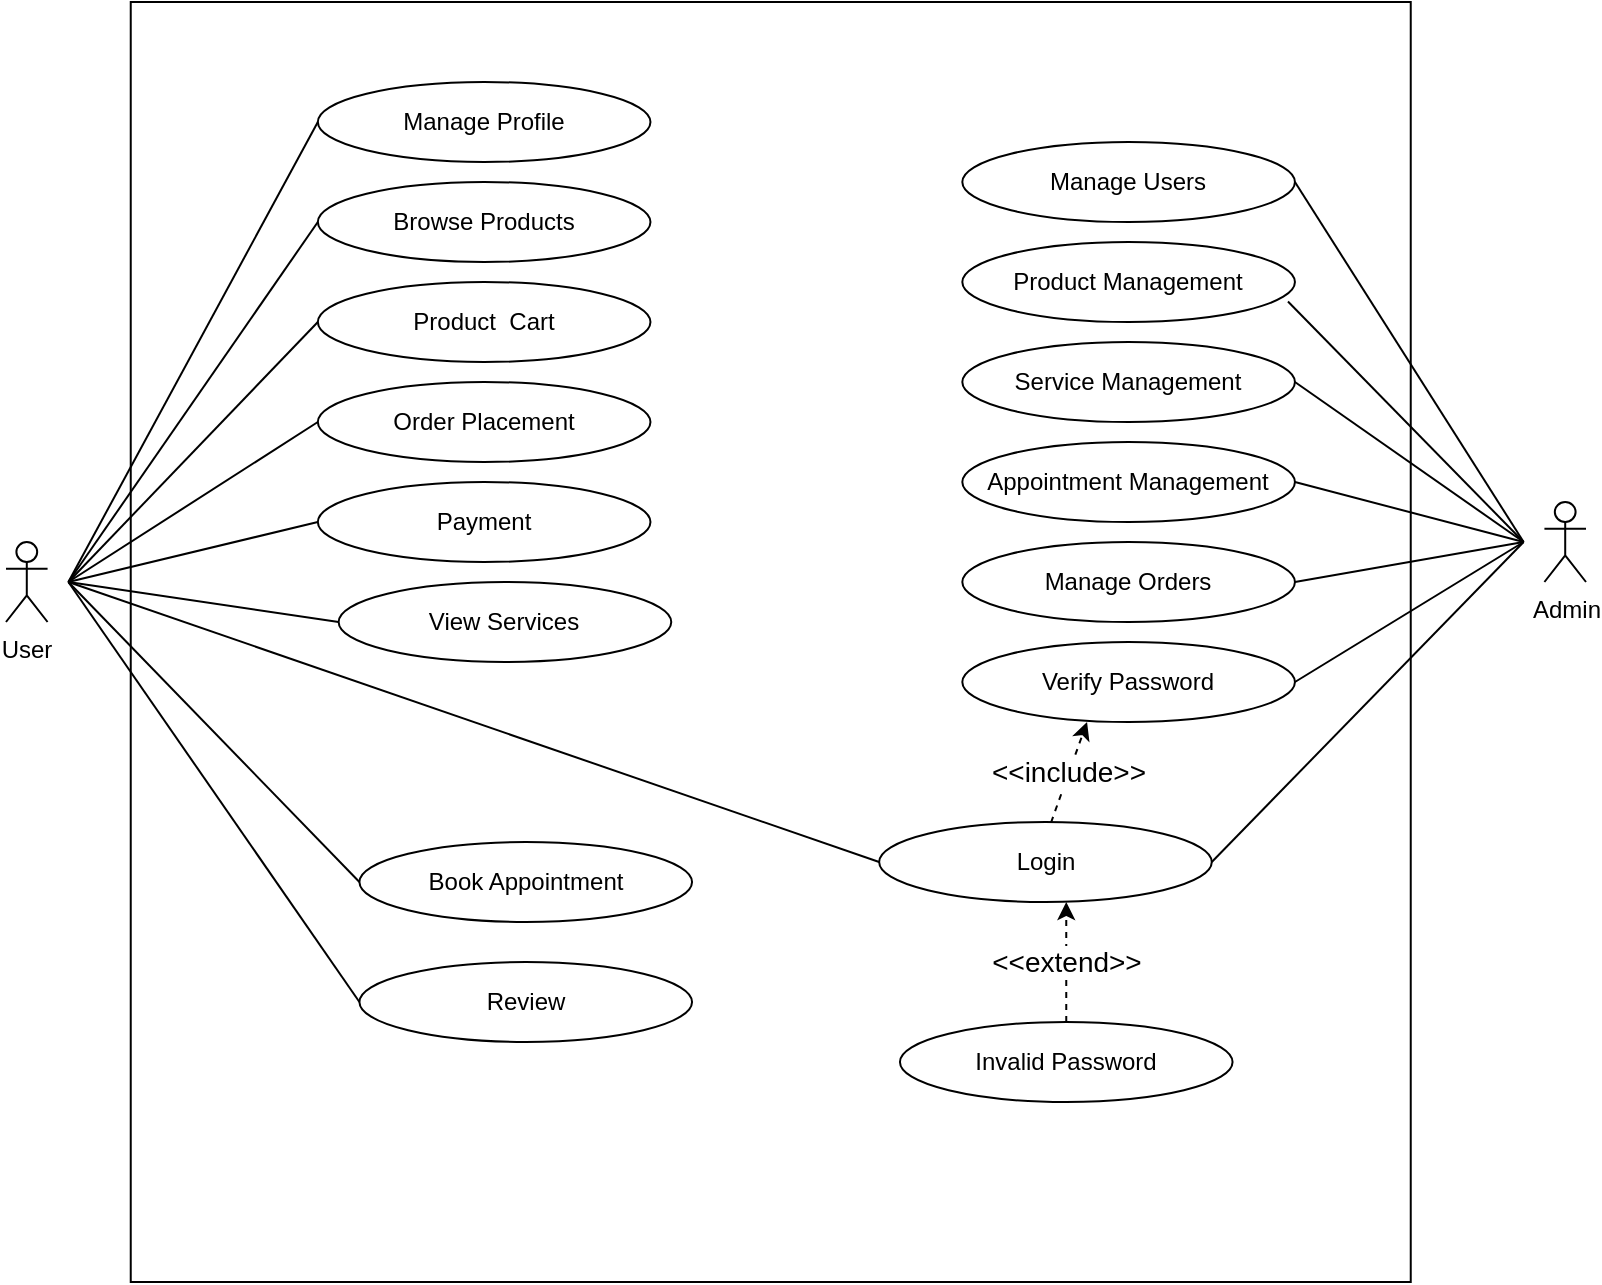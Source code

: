<mxfile version="26.0.8">
  <diagram name="Page-1" id="SeQanHor1oBcw3a1oFWV">
    <mxGraphModel dx="794" dy="446" grid="1" gridSize="10" guides="1" tooltips="1" connect="1" arrows="1" fold="1" page="1" pageScale="1" pageWidth="850" pageHeight="1100" math="0" shadow="0">
      <root>
        <mxCell id="0" />
        <mxCell id="1" parent="0" />
        <mxCell id="7fn99vlhQcl_byAki5XP-29" value="Serenity Styles" style="group;fontStyle=1" parent="1" vertex="1" connectable="0">
          <mxGeometry x="240" y="250" width="790" height="640" as="geometry" />
        </mxCell>
        <mxCell id="7fn99vlhQcl_byAki5XP-1" value="" style="whiteSpace=wrap;html=1;aspect=fixed;" parent="7fn99vlhQcl_byAki5XP-29" vertex="1">
          <mxGeometry x="62.368" width="640" height="640" as="geometry" />
        </mxCell>
        <mxCell id="7fn99vlhQcl_byAki5XP-2" value="User" style="shape=umlActor;verticalLabelPosition=bottom;verticalAlign=top;html=1;outlineConnect=0;" parent="7fn99vlhQcl_byAki5XP-29" vertex="1">
          <mxGeometry y="270" width="20.789" height="40" as="geometry" />
        </mxCell>
        <mxCell id="7fn99vlhQcl_byAki5XP-6" value="Admin" style="shape=umlActor;verticalLabelPosition=bottom;verticalAlign=top;html=1;outlineConnect=0;" parent="7fn99vlhQcl_byAki5XP-29" vertex="1">
          <mxGeometry x="769.211" y="250" width="20.789" height="40" as="geometry" />
        </mxCell>
        <mxCell id="7fn99vlhQcl_byAki5XP-7" value="Manage Profile" style="ellipse;whiteSpace=wrap;html=1;" parent="7fn99vlhQcl_byAki5XP-29" vertex="1">
          <mxGeometry x="155.921" y="40" width="166.316" height="40" as="geometry" />
        </mxCell>
        <mxCell id="7fn99vlhQcl_byAki5XP-8" value="Browse Products" style="ellipse;whiteSpace=wrap;html=1;" parent="7fn99vlhQcl_byAki5XP-29" vertex="1">
          <mxGeometry x="155.921" y="90" width="166.316" height="40" as="geometry" />
        </mxCell>
        <mxCell id="7fn99vlhQcl_byAki5XP-9" value="Product&amp;nbsp; Cart" style="ellipse;whiteSpace=wrap;html=1;" parent="7fn99vlhQcl_byAki5XP-29" vertex="1">
          <mxGeometry x="155.921" y="140" width="166.316" height="40" as="geometry" />
        </mxCell>
        <mxCell id="7fn99vlhQcl_byAki5XP-10" value="Order Placement" style="ellipse;whiteSpace=wrap;html=1;" parent="7fn99vlhQcl_byAki5XP-29" vertex="1">
          <mxGeometry x="155.921" y="190" width="166.316" height="40" as="geometry" />
        </mxCell>
        <mxCell id="7fn99vlhQcl_byAki5XP-11" value="Payment" style="ellipse;whiteSpace=wrap;html=1;" parent="7fn99vlhQcl_byAki5XP-29" vertex="1">
          <mxGeometry x="155.921" y="240" width="166.316" height="40" as="geometry" />
        </mxCell>
        <mxCell id="7fn99vlhQcl_byAki5XP-12" value="View Services" style="ellipse;whiteSpace=wrap;html=1;" parent="7fn99vlhQcl_byAki5XP-29" vertex="1">
          <mxGeometry x="166.316" y="290" width="166.316" height="40" as="geometry" />
        </mxCell>
        <mxCell id="7fn99vlhQcl_byAki5XP-13" value="Book Appointment" style="ellipse;whiteSpace=wrap;html=1;" parent="7fn99vlhQcl_byAki5XP-29" vertex="1">
          <mxGeometry x="176.711" y="420" width="166.316" height="40" as="geometry" />
        </mxCell>
        <mxCell id="7fn99vlhQcl_byAki5XP-14" value="Review" style="ellipse;whiteSpace=wrap;html=1;" parent="7fn99vlhQcl_byAki5XP-29" vertex="1">
          <mxGeometry x="176.711" y="480" width="166.316" height="40" as="geometry" />
        </mxCell>
        <mxCell id="7fn99vlhQcl_byAki5XP-19" value="" style="endArrow=none;html=1;rounded=0;entryX=0;entryY=0.5;entryDx=0;entryDy=0;" parent="7fn99vlhQcl_byAki5XP-29" target="7fn99vlhQcl_byAki5XP-7" edge="1">
          <mxGeometry width="50" height="50" relative="1" as="geometry">
            <mxPoint x="31.184" y="290" as="sourcePoint" />
            <mxPoint x="83.158" y="240" as="targetPoint" />
          </mxGeometry>
        </mxCell>
        <mxCell id="7fn99vlhQcl_byAki5XP-20" value="" style="endArrow=none;html=1;rounded=0;entryX=0;entryY=0.5;entryDx=0;entryDy=0;" parent="7fn99vlhQcl_byAki5XP-29" target="7fn99vlhQcl_byAki5XP-8" edge="1">
          <mxGeometry width="50" height="50" relative="1" as="geometry">
            <mxPoint x="31.184" y="290" as="sourcePoint" />
            <mxPoint x="83.158" y="240" as="targetPoint" />
          </mxGeometry>
        </mxCell>
        <mxCell id="7fn99vlhQcl_byAki5XP-22" value="" style="endArrow=none;html=1;rounded=0;entryX=0;entryY=0.5;entryDx=0;entryDy=0;" parent="7fn99vlhQcl_byAki5XP-29" target="7fn99vlhQcl_byAki5XP-9" edge="1">
          <mxGeometry width="50" height="50" relative="1" as="geometry">
            <mxPoint x="31.184" y="290" as="sourcePoint" />
            <mxPoint x="166.399" y="190.08" as="targetPoint" />
          </mxGeometry>
        </mxCell>
        <mxCell id="7fn99vlhQcl_byAki5XP-23" value="" style="endArrow=none;html=1;rounded=0;entryX=0;entryY=0.5;entryDx=0;entryDy=0;" parent="7fn99vlhQcl_byAki5XP-29" target="7fn99vlhQcl_byAki5XP-10" edge="1">
          <mxGeometry width="50" height="50" relative="1" as="geometry">
            <mxPoint x="31.184" y="290" as="sourcePoint" />
            <mxPoint x="93.553" y="250" as="targetPoint" />
          </mxGeometry>
        </mxCell>
        <mxCell id="7fn99vlhQcl_byAki5XP-25" value="" style="endArrow=none;html=1;rounded=0;entryX=0;entryY=0.5;entryDx=0;entryDy=0;" parent="7fn99vlhQcl_byAki5XP-29" target="7fn99vlhQcl_byAki5XP-11" edge="1">
          <mxGeometry width="50" height="50" relative="1" as="geometry">
            <mxPoint x="31.184" y="290" as="sourcePoint" />
            <mxPoint x="124.737" y="265" as="targetPoint" />
          </mxGeometry>
        </mxCell>
        <mxCell id="7fn99vlhQcl_byAki5XP-26" value="" style="endArrow=none;html=1;rounded=0;" parent="7fn99vlhQcl_byAki5XP-29" edge="1">
          <mxGeometry width="50" height="50" relative="1" as="geometry">
            <mxPoint x="166.316" y="310" as="sourcePoint" />
            <mxPoint x="31.184" y="290" as="targetPoint" />
            <Array as="points">
              <mxPoint x="166.316" y="310" />
            </Array>
          </mxGeometry>
        </mxCell>
        <mxCell id="7fn99vlhQcl_byAki5XP-34" value="Manage Users" style="ellipse;whiteSpace=wrap;html=1;" parent="7fn99vlhQcl_byAki5XP-29" vertex="1">
          <mxGeometry x="478.158" y="70" width="166.316" height="40" as="geometry" />
        </mxCell>
        <mxCell id="7fn99vlhQcl_byAki5XP-35" value="Product Management" style="ellipse;whiteSpace=wrap;html=1;" parent="7fn99vlhQcl_byAki5XP-29" vertex="1">
          <mxGeometry x="478.158" y="120" width="166.316" height="40" as="geometry" />
        </mxCell>
        <mxCell id="7fn99vlhQcl_byAki5XP-37" value="Service Management" style="ellipse;whiteSpace=wrap;html=1;" parent="7fn99vlhQcl_byAki5XP-29" vertex="1">
          <mxGeometry x="478.158" y="170" width="166.316" height="40" as="geometry" />
        </mxCell>
        <mxCell id="7fn99vlhQcl_byAki5XP-38" value="Appointment Management" style="ellipse;whiteSpace=wrap;html=1;" parent="7fn99vlhQcl_byAki5XP-29" vertex="1">
          <mxGeometry x="478.158" y="220" width="166.316" height="40" as="geometry" />
        </mxCell>
        <mxCell id="7fn99vlhQcl_byAki5XP-39" value="Manage Orders" style="ellipse;whiteSpace=wrap;html=1;" parent="7fn99vlhQcl_byAki5XP-29" vertex="1">
          <mxGeometry x="478.158" y="270" width="166.316" height="40" as="geometry" />
        </mxCell>
        <mxCell id="7fn99vlhQcl_byAki5XP-40" value="Verify Password" style="ellipse;whiteSpace=wrap;html=1;" parent="7fn99vlhQcl_byAki5XP-29" vertex="1">
          <mxGeometry x="478.158" y="320" width="166.316" height="40" as="geometry" />
        </mxCell>
        <mxCell id="7fn99vlhQcl_byAki5XP-41" value="" style="endArrow=none;html=1;rounded=0;entryX=1;entryY=0.5;entryDx=0;entryDy=0;entryPerimeter=0;" parent="7fn99vlhQcl_byAki5XP-29" target="7fn99vlhQcl_byAki5XP-34" edge="1">
          <mxGeometry width="50" height="50" relative="1" as="geometry">
            <mxPoint x="758.816" y="270" as="sourcePoint" />
            <mxPoint x="644.474" y="100" as="targetPoint" />
          </mxGeometry>
        </mxCell>
        <mxCell id="7fn99vlhQcl_byAki5XP-42" value="" style="endArrow=none;html=1;rounded=0;exitX=0.979;exitY=0.743;exitDx=0;exitDy=0;exitPerimeter=0;" parent="7fn99vlhQcl_byAki5XP-29" source="7fn99vlhQcl_byAki5XP-35" edge="1">
          <mxGeometry width="50" height="50" relative="1" as="geometry">
            <mxPoint x="640" y="140" as="sourcePoint" />
            <mxPoint x="758.816" y="270" as="targetPoint" />
          </mxGeometry>
        </mxCell>
        <mxCell id="7fn99vlhQcl_byAki5XP-43" value="" style="endArrow=none;html=1;rounded=0;exitX=1;exitY=0.5;exitDx=0;exitDy=0;" parent="7fn99vlhQcl_byAki5XP-29" source="7fn99vlhQcl_byAki5XP-37" edge="1">
          <mxGeometry width="50" height="50" relative="1" as="geometry">
            <mxPoint x="654.868" y="315" as="sourcePoint" />
            <mxPoint x="758.816" y="270" as="targetPoint" />
          </mxGeometry>
        </mxCell>
        <mxCell id="7fn99vlhQcl_byAki5XP-44" value="" style="endArrow=none;html=1;rounded=0;exitX=1;exitY=0.5;exitDx=0;exitDy=0;" parent="7fn99vlhQcl_byAki5XP-29" source="7fn99vlhQcl_byAki5XP-38" edge="1">
          <mxGeometry width="50" height="50" relative="1" as="geometry">
            <mxPoint x="706.842" y="320" as="sourcePoint" />
            <mxPoint x="758.816" y="270" as="targetPoint" />
          </mxGeometry>
        </mxCell>
        <mxCell id="7fn99vlhQcl_byAki5XP-45" value="" style="endArrow=none;html=1;rounded=0;exitX=1;exitY=0.5;exitDx=0;exitDy=0;" parent="7fn99vlhQcl_byAki5XP-29" source="7fn99vlhQcl_byAki5XP-39" edge="1">
          <mxGeometry width="50" height="50" relative="1" as="geometry">
            <mxPoint x="706.842" y="330" as="sourcePoint" />
            <mxPoint x="758.816" y="270" as="targetPoint" />
          </mxGeometry>
        </mxCell>
        <mxCell id="7fn99vlhQcl_byAki5XP-46" value="" style="endArrow=none;html=1;rounded=0;" parent="7fn99vlhQcl_byAki5XP-29" edge="1">
          <mxGeometry width="50" height="50" relative="1" as="geometry">
            <mxPoint x="644.474" y="340" as="sourcePoint" />
            <mxPoint x="758.816" y="270" as="targetPoint" />
            <Array as="points">
              <mxPoint x="644.474" y="340" />
            </Array>
          </mxGeometry>
        </mxCell>
        <mxCell id="7fn99vlhQcl_byAki5XP-47" value="Login" style="ellipse;whiteSpace=wrap;html=1;" parent="7fn99vlhQcl_byAki5XP-29" vertex="1">
          <mxGeometry x="436.579" y="410" width="166.316" height="40" as="geometry" />
        </mxCell>
        <mxCell id="7fn99vlhQcl_byAki5XP-49" value="" style="endArrow=none;html=1;rounded=0;entryX=0;entryY=0.5;entryDx=0;entryDy=0;" parent="7fn99vlhQcl_byAki5XP-29" target="7fn99vlhQcl_byAki5XP-14" edge="1">
          <mxGeometry width="50" height="50" relative="1" as="geometry">
            <mxPoint x="31.184" y="290" as="sourcePoint" />
            <mxPoint x="145.526" y="380" as="targetPoint" />
          </mxGeometry>
        </mxCell>
        <mxCell id="7fn99vlhQcl_byAki5XP-51" value="" style="endArrow=none;html=1;rounded=0;entryX=0;entryY=0.5;entryDx=0;entryDy=0;" parent="7fn99vlhQcl_byAki5XP-29" target="7fn99vlhQcl_byAki5XP-13" edge="1">
          <mxGeometry width="50" height="50" relative="1" as="geometry">
            <mxPoint x="31.184" y="290" as="sourcePoint" />
            <mxPoint x="192.303" y="350" as="targetPoint" />
          </mxGeometry>
        </mxCell>
        <mxCell id="7fn99vlhQcl_byAki5XP-52" value="" style="endArrow=none;html=1;rounded=0;entryX=0;entryY=0.5;entryDx=0;entryDy=0;" parent="7fn99vlhQcl_byAki5XP-29" target="7fn99vlhQcl_byAki5XP-47" edge="1">
          <mxGeometry width="50" height="50" relative="1" as="geometry">
            <mxPoint x="31.184" y="290" as="sourcePoint" />
            <mxPoint x="332.632" y="340" as="targetPoint" />
          </mxGeometry>
        </mxCell>
        <mxCell id="7fn99vlhQcl_byAki5XP-53" value="" style="endArrow=none;html=1;rounded=0;" parent="7fn99vlhQcl_byAki5XP-29" edge="1">
          <mxGeometry width="50" height="50" relative="1" as="geometry">
            <mxPoint x="602.895" y="430" as="sourcePoint" />
            <mxPoint x="758.816" y="270" as="targetPoint" />
          </mxGeometry>
        </mxCell>
        <mxCell id="7fn99vlhQcl_byAki5XP-55" value="&amp;lt;&amp;lt;include&amp;gt;&amp;gt;" style="html=1;labelBackgroundColor=#ffffff;startArrow=none;startFill=0;startSize=6;endArrow=classic;endFill=1;endSize=6;jettySize=auto;orthogonalLoop=1;strokeWidth=1;dashed=1;fontSize=14;rounded=0;exitX=0.719;exitY=0.641;exitDx=0;exitDy=0;exitPerimeter=0;" parent="7fn99vlhQcl_byAki5XP-29" source="7fn99vlhQcl_byAki5XP-1" edge="1">
          <mxGeometry width="60" height="60" relative="1" as="geometry">
            <mxPoint x="478.158" y="420" as="sourcePoint" />
            <mxPoint x="540.526" y="360" as="targetPoint" />
          </mxGeometry>
        </mxCell>
        <mxCell id="7fn99vlhQcl_byAki5XP-56" value="Invalid Password" style="ellipse;whiteSpace=wrap;html=1;" parent="7fn99vlhQcl_byAki5XP-29" vertex="1">
          <mxGeometry x="446.974" y="510" width="166.316" height="40" as="geometry" />
        </mxCell>
        <mxCell id="7fn99vlhQcl_byAki5XP-57" value="&amp;lt;&amp;lt;extend&amp;gt;&amp;gt;" style="html=1;labelBackgroundColor=#ffffff;startArrow=none;startFill=0;startSize=6;endArrow=classic;endFill=1;endSize=6;jettySize=auto;orthogonalLoop=1;strokeWidth=1;dashed=1;fontSize=14;rounded=0;exitX=0.5;exitY=0;exitDx=0;exitDy=0;" parent="7fn99vlhQcl_byAki5XP-29" source="7fn99vlhQcl_byAki5XP-56" edge="1">
          <mxGeometry width="60" height="60" relative="1" as="geometry">
            <mxPoint x="467.763" y="510" as="sourcePoint" />
            <mxPoint x="530.132" y="450" as="targetPoint" />
          </mxGeometry>
        </mxCell>
      </root>
    </mxGraphModel>
  </diagram>
</mxfile>
